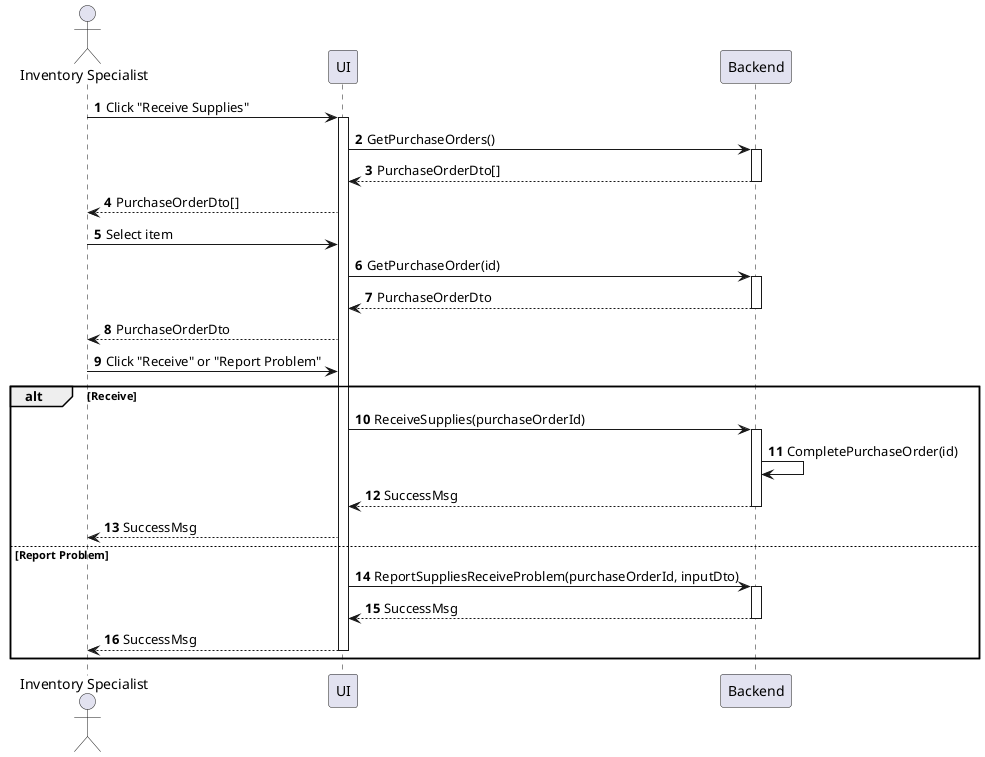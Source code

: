@startuml inventory-supply-receive
autonumber

actor "Inventory Specialist" as a
participant UI as f
participant Backend as b

a -> f : Click "Receive Supplies"
activate f
f -> b : GetPurchaseOrders()
activate b
return PurchaseOrderDto[]
f --> a : PurchaseOrderDto[]
a -> f : Select item
f -> b : GetPurchaseOrder(id)
activate b
return PurchaseOrderDto
f --> a : PurchaseOrderDto
a -> f : Click "Receive" or "Report Problem"

alt Receive
    f -> b : ReceiveSupplies(purchaseOrderId)
    activate b
    b -> b : CompletePurchaseOrder(id)
    return SuccessMsg
    f --> a : SuccessMsg
else Report Problem
    f -> b : ReportSuppliesReceiveProblem(purchaseOrderId, inputDto)
    activate b
    return SuccessMsg
    f --> a : SuccessMsg
    deactivate f
end
@enduml